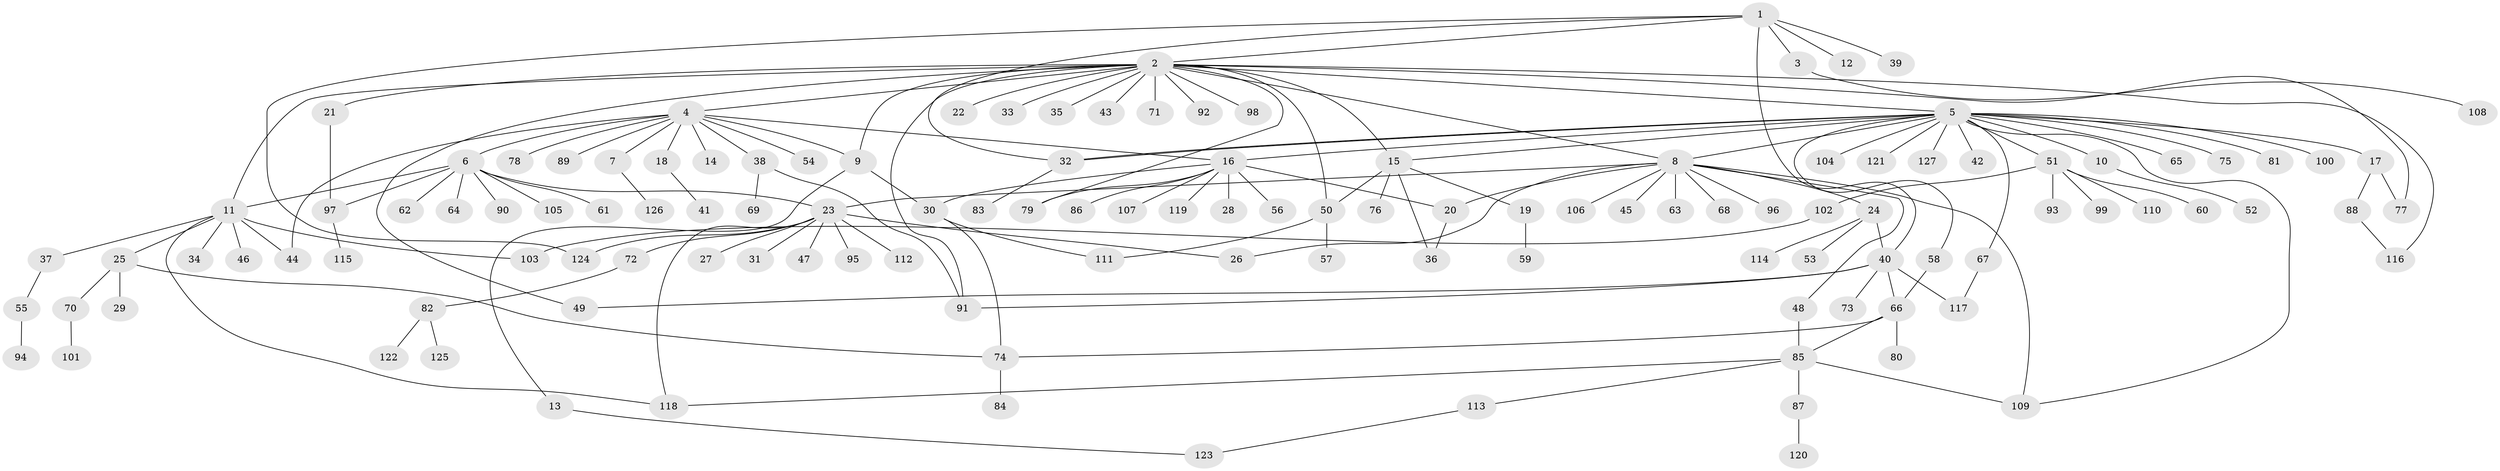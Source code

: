 // Generated by graph-tools (version 1.1) at 2025/11/02/27/25 16:11:12]
// undirected, 127 vertices, 161 edges
graph export_dot {
graph [start="1"]
  node [color=gray90,style=filled];
  1;
  2;
  3;
  4;
  5;
  6;
  7;
  8;
  9;
  10;
  11;
  12;
  13;
  14;
  15;
  16;
  17;
  18;
  19;
  20;
  21;
  22;
  23;
  24;
  25;
  26;
  27;
  28;
  29;
  30;
  31;
  32;
  33;
  34;
  35;
  36;
  37;
  38;
  39;
  40;
  41;
  42;
  43;
  44;
  45;
  46;
  47;
  48;
  49;
  50;
  51;
  52;
  53;
  54;
  55;
  56;
  57;
  58;
  59;
  60;
  61;
  62;
  63;
  64;
  65;
  66;
  67;
  68;
  69;
  70;
  71;
  72;
  73;
  74;
  75;
  76;
  77;
  78;
  79;
  80;
  81;
  82;
  83;
  84;
  85;
  86;
  87;
  88;
  89;
  90;
  91;
  92;
  93;
  94;
  95;
  96;
  97;
  98;
  99;
  100;
  101;
  102;
  103;
  104;
  105;
  106;
  107;
  108;
  109;
  110;
  111;
  112;
  113;
  114;
  115;
  116;
  117;
  118;
  119;
  120;
  121;
  122;
  123;
  124;
  125;
  126;
  127;
  1 -- 2;
  1 -- 3;
  1 -- 12;
  1 -- 32;
  1 -- 39;
  1 -- 40;
  1 -- 124;
  2 -- 4;
  2 -- 5;
  2 -- 8;
  2 -- 9;
  2 -- 11;
  2 -- 15;
  2 -- 21;
  2 -- 22;
  2 -- 33;
  2 -- 35;
  2 -- 43;
  2 -- 49;
  2 -- 50;
  2 -- 71;
  2 -- 77;
  2 -- 79;
  2 -- 91;
  2 -- 92;
  2 -- 98;
  2 -- 116;
  3 -- 108;
  4 -- 6;
  4 -- 7;
  4 -- 9;
  4 -- 14;
  4 -- 16;
  4 -- 18;
  4 -- 38;
  4 -- 44;
  4 -- 54;
  4 -- 78;
  4 -- 89;
  5 -- 8;
  5 -- 10;
  5 -- 15;
  5 -- 16;
  5 -- 17;
  5 -- 32;
  5 -- 32;
  5 -- 42;
  5 -- 51;
  5 -- 58;
  5 -- 65;
  5 -- 67;
  5 -- 75;
  5 -- 81;
  5 -- 100;
  5 -- 104;
  5 -- 109;
  5 -- 121;
  5 -- 127;
  6 -- 11;
  6 -- 23;
  6 -- 61;
  6 -- 62;
  6 -- 64;
  6 -- 90;
  6 -- 97;
  6 -- 105;
  7 -- 126;
  8 -- 20;
  8 -- 23;
  8 -- 24;
  8 -- 26;
  8 -- 45;
  8 -- 48;
  8 -- 63;
  8 -- 68;
  8 -- 96;
  8 -- 106;
  8 -- 109;
  9 -- 13;
  9 -- 30;
  10 -- 52;
  11 -- 25;
  11 -- 34;
  11 -- 37;
  11 -- 44;
  11 -- 46;
  11 -- 103;
  11 -- 118;
  13 -- 123;
  15 -- 19;
  15 -- 36;
  15 -- 50;
  15 -- 76;
  16 -- 20;
  16 -- 28;
  16 -- 30;
  16 -- 56;
  16 -- 79;
  16 -- 86;
  16 -- 107;
  16 -- 119;
  17 -- 77;
  17 -- 88;
  18 -- 41;
  19 -- 59;
  20 -- 36;
  21 -- 97;
  23 -- 26;
  23 -- 27;
  23 -- 31;
  23 -- 47;
  23 -- 72;
  23 -- 95;
  23 -- 112;
  23 -- 118;
  23 -- 124;
  24 -- 40;
  24 -- 53;
  24 -- 114;
  25 -- 29;
  25 -- 70;
  25 -- 74;
  30 -- 74;
  30 -- 111;
  32 -- 83;
  37 -- 55;
  38 -- 69;
  38 -- 91;
  40 -- 49;
  40 -- 66;
  40 -- 73;
  40 -- 91;
  40 -- 117;
  48 -- 85;
  50 -- 57;
  50 -- 111;
  51 -- 60;
  51 -- 93;
  51 -- 99;
  51 -- 102;
  51 -- 110;
  55 -- 94;
  58 -- 66;
  66 -- 74;
  66 -- 80;
  66 -- 85;
  67 -- 117;
  70 -- 101;
  72 -- 82;
  74 -- 84;
  82 -- 122;
  82 -- 125;
  85 -- 87;
  85 -- 109;
  85 -- 113;
  85 -- 118;
  87 -- 120;
  88 -- 116;
  97 -- 115;
  102 -- 103;
  113 -- 123;
}
